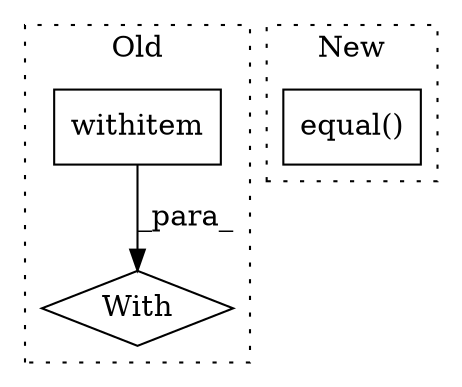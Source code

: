 digraph G {
subgraph cluster0 {
1 [label="With" a="39" s="2527,2537" l="5,24" shape="diamond"];
3 [label="withitem" a="49" s="2532" l="5" shape="box"];
label = "Old";
style="dotted";
}
subgraph cluster1 {
2 [label="equal()" a="75" s="1946,1997" l="9,1" shape="box"];
label = "New";
style="dotted";
}
3 -> 1 [label="_para_"];
}